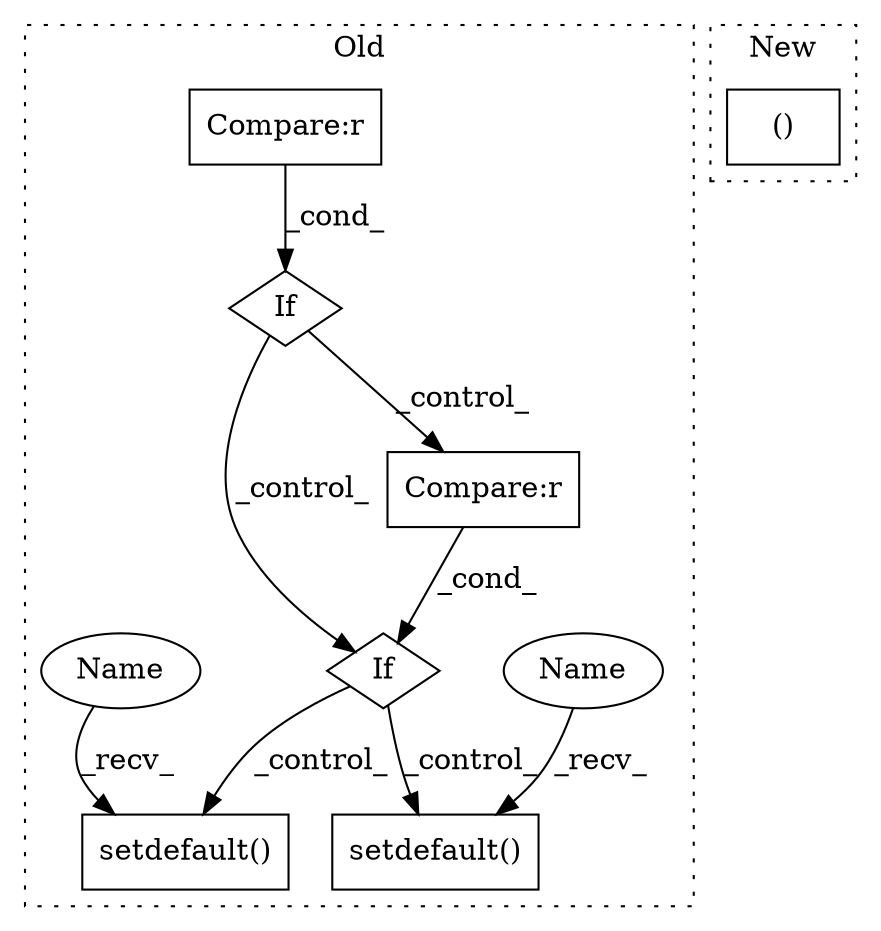 digraph G {
subgraph cluster0 {
1 [label="setdefault()" a="75" s="5725,5759" l="19,1" shape="box"];
3 [label="If" a="96" s="5478" l="3" shape="diamond"];
4 [label="Compare:r" a="40" s="5481" l="22" shape="box"];
5 [label="setdefault()" a="75" s="5533,5567" l="19,1" shape="box"];
6 [label="If" a="96" s="5428" l="3" shape="diamond"];
7 [label="Compare:r" a="40" s="5431" l="21" shape="box"];
8 [label="Name" a="87" s="5533" l="7" shape="ellipse"];
9 [label="Name" a="87" s="5725" l="7" shape="ellipse"];
label = "Old";
style="dotted";
}
subgraph cluster1 {
2 [label="()" a="54" s="4727" l="59" shape="box"];
label = "New";
style="dotted";
}
3 -> 1 [label="_control_"];
3 -> 5 [label="_control_"];
4 -> 3 [label="_cond_"];
6 -> 4 [label="_control_"];
6 -> 3 [label="_control_"];
7 -> 6 [label="_cond_"];
8 -> 5 [label="_recv_"];
9 -> 1 [label="_recv_"];
}